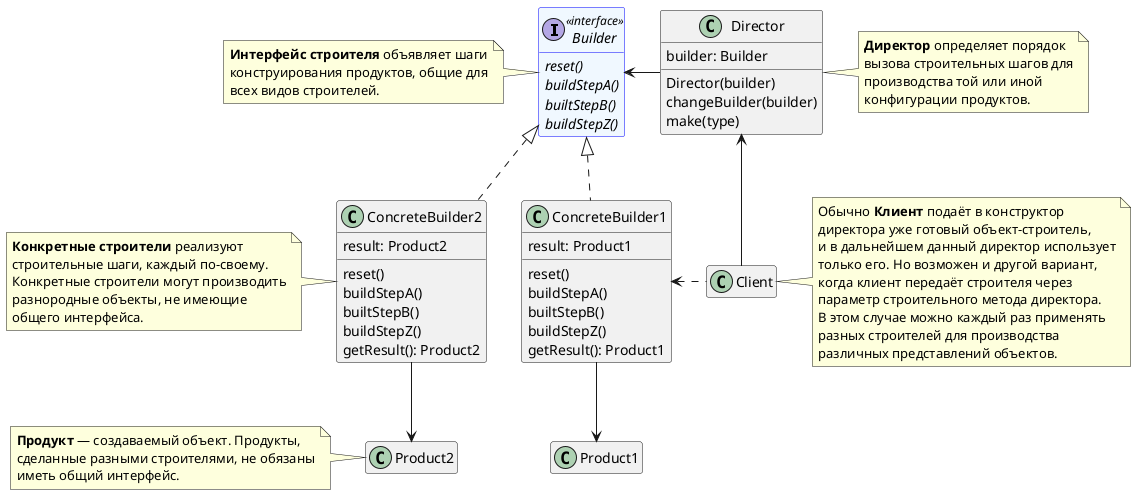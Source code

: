 @startuml
hide empty fields
interface Builder << interface >> #aliceblue;line:blue;  {
    {abstract} reset()
    {abstract} buildStepA()
    {abstract} builtStepB()
    {abstract} buildStepZ()
}

note left of Builder
<b>Интерфейс строителя</b> объявляет шаги
конструирования продуктов, общие для
всех видов строителей.
end note

class ConcreteBuilder1 {
    result: Product1
    reset()
    buildStepA()
    builtStepB()
    buildStepZ()
    getResult(): Product1
}
Builder <|.down. ConcreteBuilder1

class ConcreteBuilder2 {
    result: Product2
    reset()
    buildStepA()
    builtStepB()
    buildStepZ()
    getResult(): Product2
}
Builder <|.down. ConcreteBuilder2

note left of ConcreteBuilder2
<b>Конкретные строители</b> реализуют
строительные шаги, каждый по-своему.
Конкретные строители могут производить
разнородные объекты, не имеющие
общего интерфейса.
end note

hide empty fields
hide empty methods
class Product1
Product1 <-up- ConcreteBuilder1

hide empty fields
hide empty methods
class Product2
Product2 <-up- ConcreteBuilder2

note left of Product2
<b>Продукт</b> — создаваемый объект. Продукты,
сделанные разными строителями, не обязаны
иметь общий интерфейс.
end note

class Director {
    builder: Builder
    Director(builder)
    changeBuilder(builder)
    make(type)
}
Builder <-right- Director

note right of Director
<b>Директор</b> определяет порядок
вызова строительных шагов для
производства той или иной
конфигурации продуктов.
end note

class Client
Director <-down- Client
ConcreteBuilder1 <.right. Client

note right of Client
Обычно <b>Клиент</b> подаёт в конструктор
директора уже готовый объект-строитель,
и в дальнейшем данный директор использует
только его. Но возможен и другой вариант,
когда клиент передаёт строителя через
параметр строительного метода директора.
В этом случае можно каждый раз применять
разных строителей для производства
различных представлений объектов.
end note
@enduml